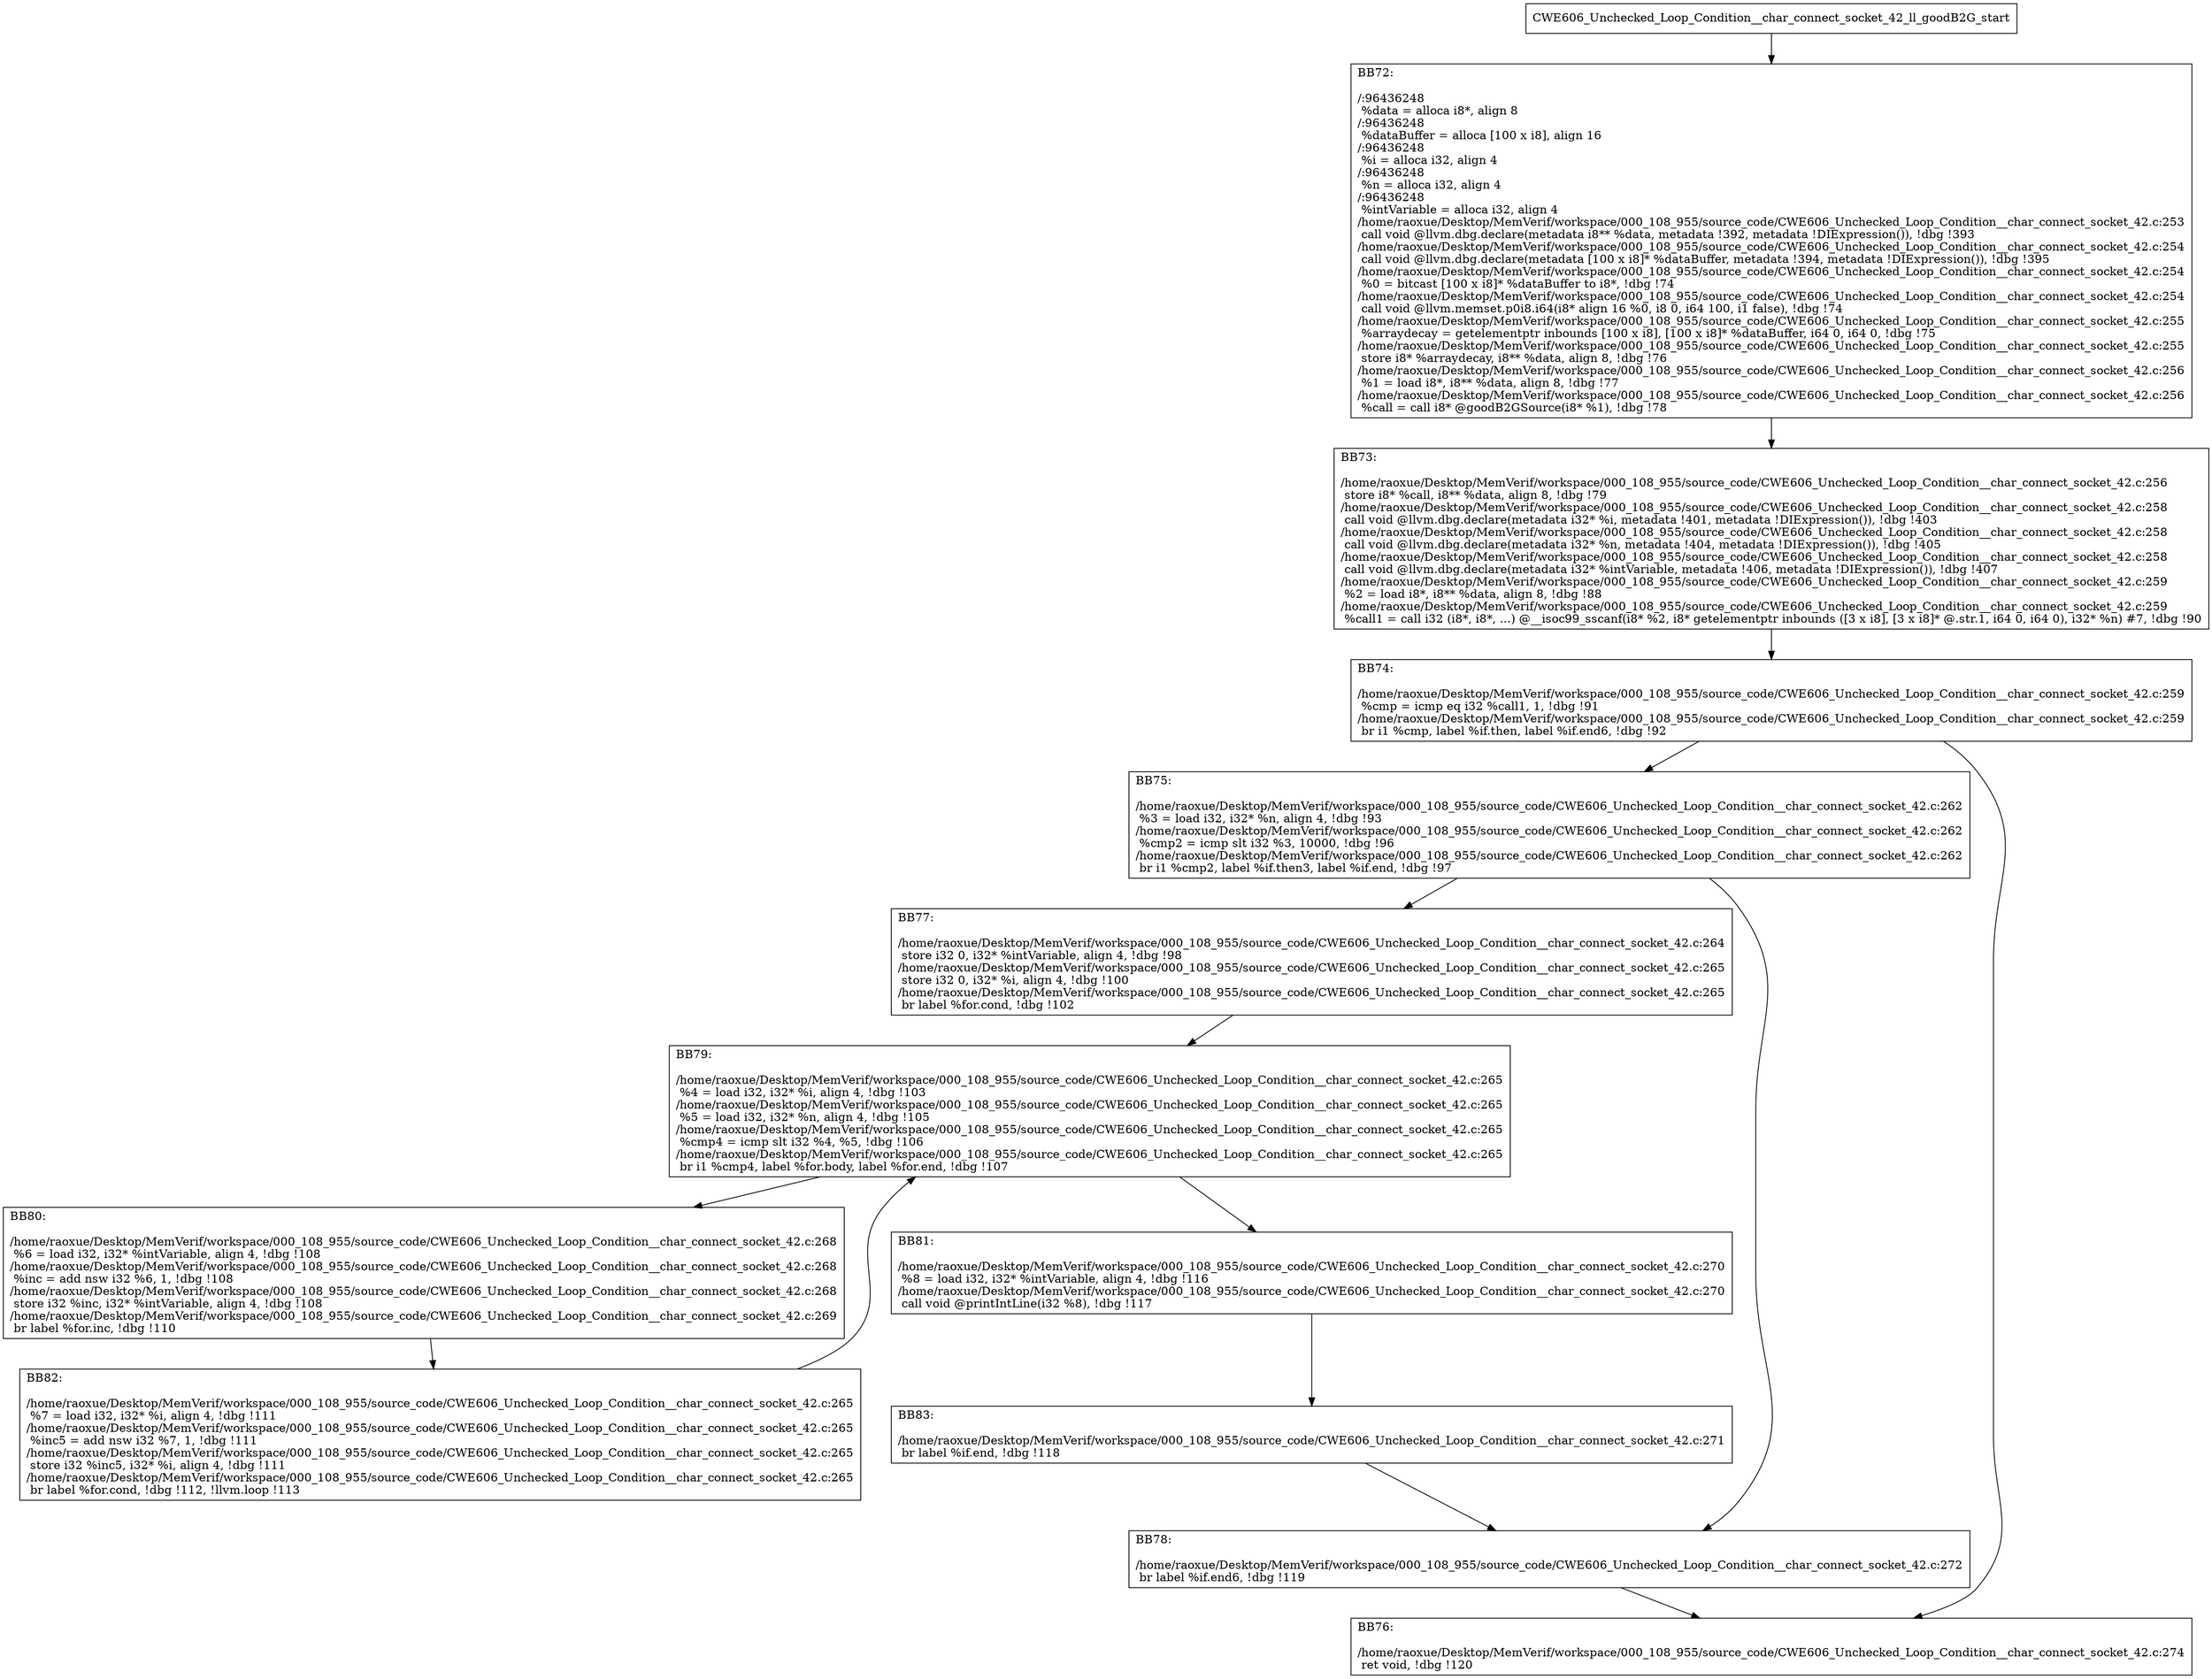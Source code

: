 digraph "CFG for'CWE606_Unchecked_Loop_Condition__char_connect_socket_42_ll_goodB2G' function" {
	BBCWE606_Unchecked_Loop_Condition__char_connect_socket_42_ll_goodB2G_start[shape=record,label="{CWE606_Unchecked_Loop_Condition__char_connect_socket_42_ll_goodB2G_start}"];
	BBCWE606_Unchecked_Loop_Condition__char_connect_socket_42_ll_goodB2G_start-> CWE606_Unchecked_Loop_Condition__char_connect_socket_42_ll_goodB2GBB72;
	CWE606_Unchecked_Loop_Condition__char_connect_socket_42_ll_goodB2GBB72 [shape=record, label="{BB72:\l\l/:96436248\l
  %data = alloca i8*, align 8\l
/:96436248\l
  %dataBuffer = alloca [100 x i8], align 16\l
/:96436248\l
  %i = alloca i32, align 4\l
/:96436248\l
  %n = alloca i32, align 4\l
/:96436248\l
  %intVariable = alloca i32, align 4\l
/home/raoxue/Desktop/MemVerif/workspace/000_108_955/source_code/CWE606_Unchecked_Loop_Condition__char_connect_socket_42.c:253\l
  call void @llvm.dbg.declare(metadata i8** %data, metadata !392, metadata !DIExpression()), !dbg !393\l
/home/raoxue/Desktop/MemVerif/workspace/000_108_955/source_code/CWE606_Unchecked_Loop_Condition__char_connect_socket_42.c:254\l
  call void @llvm.dbg.declare(metadata [100 x i8]* %dataBuffer, metadata !394, metadata !DIExpression()), !dbg !395\l
/home/raoxue/Desktop/MemVerif/workspace/000_108_955/source_code/CWE606_Unchecked_Loop_Condition__char_connect_socket_42.c:254\l
  %0 = bitcast [100 x i8]* %dataBuffer to i8*, !dbg !74\l
/home/raoxue/Desktop/MemVerif/workspace/000_108_955/source_code/CWE606_Unchecked_Loop_Condition__char_connect_socket_42.c:254\l
  call void @llvm.memset.p0i8.i64(i8* align 16 %0, i8 0, i64 100, i1 false), !dbg !74\l
/home/raoxue/Desktop/MemVerif/workspace/000_108_955/source_code/CWE606_Unchecked_Loop_Condition__char_connect_socket_42.c:255\l
  %arraydecay = getelementptr inbounds [100 x i8], [100 x i8]* %dataBuffer, i64 0, i64 0, !dbg !75\l
/home/raoxue/Desktop/MemVerif/workspace/000_108_955/source_code/CWE606_Unchecked_Loop_Condition__char_connect_socket_42.c:255\l
  store i8* %arraydecay, i8** %data, align 8, !dbg !76\l
/home/raoxue/Desktop/MemVerif/workspace/000_108_955/source_code/CWE606_Unchecked_Loop_Condition__char_connect_socket_42.c:256\l
  %1 = load i8*, i8** %data, align 8, !dbg !77\l
/home/raoxue/Desktop/MemVerif/workspace/000_108_955/source_code/CWE606_Unchecked_Loop_Condition__char_connect_socket_42.c:256\l
  %call = call i8* @goodB2GSource(i8* %1), !dbg !78\l
}"];
	CWE606_Unchecked_Loop_Condition__char_connect_socket_42_ll_goodB2GBB72-> CWE606_Unchecked_Loop_Condition__char_connect_socket_42_ll_goodB2GBB73;
	CWE606_Unchecked_Loop_Condition__char_connect_socket_42_ll_goodB2GBB73 [shape=record, label="{BB73:\l\l/home/raoxue/Desktop/MemVerif/workspace/000_108_955/source_code/CWE606_Unchecked_Loop_Condition__char_connect_socket_42.c:256\l
  store i8* %call, i8** %data, align 8, !dbg !79\l
/home/raoxue/Desktop/MemVerif/workspace/000_108_955/source_code/CWE606_Unchecked_Loop_Condition__char_connect_socket_42.c:258\l
  call void @llvm.dbg.declare(metadata i32* %i, metadata !401, metadata !DIExpression()), !dbg !403\l
/home/raoxue/Desktop/MemVerif/workspace/000_108_955/source_code/CWE606_Unchecked_Loop_Condition__char_connect_socket_42.c:258\l
  call void @llvm.dbg.declare(metadata i32* %n, metadata !404, metadata !DIExpression()), !dbg !405\l
/home/raoxue/Desktop/MemVerif/workspace/000_108_955/source_code/CWE606_Unchecked_Loop_Condition__char_connect_socket_42.c:258\l
  call void @llvm.dbg.declare(metadata i32* %intVariable, metadata !406, metadata !DIExpression()), !dbg !407\l
/home/raoxue/Desktop/MemVerif/workspace/000_108_955/source_code/CWE606_Unchecked_Loop_Condition__char_connect_socket_42.c:259\l
  %2 = load i8*, i8** %data, align 8, !dbg !88\l
/home/raoxue/Desktop/MemVerif/workspace/000_108_955/source_code/CWE606_Unchecked_Loop_Condition__char_connect_socket_42.c:259\l
  %call1 = call i32 (i8*, i8*, ...) @__isoc99_sscanf(i8* %2, i8* getelementptr inbounds ([3 x i8], [3 x i8]* @.str.1, i64 0, i64 0), i32* %n) #7, !dbg !90\l
}"];
	CWE606_Unchecked_Loop_Condition__char_connect_socket_42_ll_goodB2GBB73-> CWE606_Unchecked_Loop_Condition__char_connect_socket_42_ll_goodB2GBB74;
	CWE606_Unchecked_Loop_Condition__char_connect_socket_42_ll_goodB2GBB74 [shape=record, label="{BB74:\l\l/home/raoxue/Desktop/MemVerif/workspace/000_108_955/source_code/CWE606_Unchecked_Loop_Condition__char_connect_socket_42.c:259\l
  %cmp = icmp eq i32 %call1, 1, !dbg !91\l
/home/raoxue/Desktop/MemVerif/workspace/000_108_955/source_code/CWE606_Unchecked_Loop_Condition__char_connect_socket_42.c:259\l
  br i1 %cmp, label %if.then, label %if.end6, !dbg !92\l
}"];
	CWE606_Unchecked_Loop_Condition__char_connect_socket_42_ll_goodB2GBB74-> CWE606_Unchecked_Loop_Condition__char_connect_socket_42_ll_goodB2GBB75;
	CWE606_Unchecked_Loop_Condition__char_connect_socket_42_ll_goodB2GBB74-> CWE606_Unchecked_Loop_Condition__char_connect_socket_42_ll_goodB2GBB76;
	CWE606_Unchecked_Loop_Condition__char_connect_socket_42_ll_goodB2GBB75 [shape=record, label="{BB75:\l\l/home/raoxue/Desktop/MemVerif/workspace/000_108_955/source_code/CWE606_Unchecked_Loop_Condition__char_connect_socket_42.c:262\l
  %3 = load i32, i32* %n, align 4, !dbg !93\l
/home/raoxue/Desktop/MemVerif/workspace/000_108_955/source_code/CWE606_Unchecked_Loop_Condition__char_connect_socket_42.c:262\l
  %cmp2 = icmp slt i32 %3, 10000, !dbg !96\l
/home/raoxue/Desktop/MemVerif/workspace/000_108_955/source_code/CWE606_Unchecked_Loop_Condition__char_connect_socket_42.c:262\l
  br i1 %cmp2, label %if.then3, label %if.end, !dbg !97\l
}"];
	CWE606_Unchecked_Loop_Condition__char_connect_socket_42_ll_goodB2GBB75-> CWE606_Unchecked_Loop_Condition__char_connect_socket_42_ll_goodB2GBB77;
	CWE606_Unchecked_Loop_Condition__char_connect_socket_42_ll_goodB2GBB75-> CWE606_Unchecked_Loop_Condition__char_connect_socket_42_ll_goodB2GBB78;
	CWE606_Unchecked_Loop_Condition__char_connect_socket_42_ll_goodB2GBB77 [shape=record, label="{BB77:\l\l/home/raoxue/Desktop/MemVerif/workspace/000_108_955/source_code/CWE606_Unchecked_Loop_Condition__char_connect_socket_42.c:264\l
  store i32 0, i32* %intVariable, align 4, !dbg !98\l
/home/raoxue/Desktop/MemVerif/workspace/000_108_955/source_code/CWE606_Unchecked_Loop_Condition__char_connect_socket_42.c:265\l
  store i32 0, i32* %i, align 4, !dbg !100\l
/home/raoxue/Desktop/MemVerif/workspace/000_108_955/source_code/CWE606_Unchecked_Loop_Condition__char_connect_socket_42.c:265\l
  br label %for.cond, !dbg !102\l
}"];
	CWE606_Unchecked_Loop_Condition__char_connect_socket_42_ll_goodB2GBB77-> CWE606_Unchecked_Loop_Condition__char_connect_socket_42_ll_goodB2GBB79;
	CWE606_Unchecked_Loop_Condition__char_connect_socket_42_ll_goodB2GBB79 [shape=record, label="{BB79:\l\l/home/raoxue/Desktop/MemVerif/workspace/000_108_955/source_code/CWE606_Unchecked_Loop_Condition__char_connect_socket_42.c:265\l
  %4 = load i32, i32* %i, align 4, !dbg !103\l
/home/raoxue/Desktop/MemVerif/workspace/000_108_955/source_code/CWE606_Unchecked_Loop_Condition__char_connect_socket_42.c:265\l
  %5 = load i32, i32* %n, align 4, !dbg !105\l
/home/raoxue/Desktop/MemVerif/workspace/000_108_955/source_code/CWE606_Unchecked_Loop_Condition__char_connect_socket_42.c:265\l
  %cmp4 = icmp slt i32 %4, %5, !dbg !106\l
/home/raoxue/Desktop/MemVerif/workspace/000_108_955/source_code/CWE606_Unchecked_Loop_Condition__char_connect_socket_42.c:265\l
  br i1 %cmp4, label %for.body, label %for.end, !dbg !107\l
}"];
	CWE606_Unchecked_Loop_Condition__char_connect_socket_42_ll_goodB2GBB79-> CWE606_Unchecked_Loop_Condition__char_connect_socket_42_ll_goodB2GBB80;
	CWE606_Unchecked_Loop_Condition__char_connect_socket_42_ll_goodB2GBB79-> CWE606_Unchecked_Loop_Condition__char_connect_socket_42_ll_goodB2GBB81;
	CWE606_Unchecked_Loop_Condition__char_connect_socket_42_ll_goodB2GBB80 [shape=record, label="{BB80:\l\l/home/raoxue/Desktop/MemVerif/workspace/000_108_955/source_code/CWE606_Unchecked_Loop_Condition__char_connect_socket_42.c:268\l
  %6 = load i32, i32* %intVariable, align 4, !dbg !108\l
/home/raoxue/Desktop/MemVerif/workspace/000_108_955/source_code/CWE606_Unchecked_Loop_Condition__char_connect_socket_42.c:268\l
  %inc = add nsw i32 %6, 1, !dbg !108\l
/home/raoxue/Desktop/MemVerif/workspace/000_108_955/source_code/CWE606_Unchecked_Loop_Condition__char_connect_socket_42.c:268\l
  store i32 %inc, i32* %intVariable, align 4, !dbg !108\l
/home/raoxue/Desktop/MemVerif/workspace/000_108_955/source_code/CWE606_Unchecked_Loop_Condition__char_connect_socket_42.c:269\l
  br label %for.inc, !dbg !110\l
}"];
	CWE606_Unchecked_Loop_Condition__char_connect_socket_42_ll_goodB2GBB80-> CWE606_Unchecked_Loop_Condition__char_connect_socket_42_ll_goodB2GBB82;
	CWE606_Unchecked_Loop_Condition__char_connect_socket_42_ll_goodB2GBB82 [shape=record, label="{BB82:\l\l/home/raoxue/Desktop/MemVerif/workspace/000_108_955/source_code/CWE606_Unchecked_Loop_Condition__char_connect_socket_42.c:265\l
  %7 = load i32, i32* %i, align 4, !dbg !111\l
/home/raoxue/Desktop/MemVerif/workspace/000_108_955/source_code/CWE606_Unchecked_Loop_Condition__char_connect_socket_42.c:265\l
  %inc5 = add nsw i32 %7, 1, !dbg !111\l
/home/raoxue/Desktop/MemVerif/workspace/000_108_955/source_code/CWE606_Unchecked_Loop_Condition__char_connect_socket_42.c:265\l
  store i32 %inc5, i32* %i, align 4, !dbg !111\l
/home/raoxue/Desktop/MemVerif/workspace/000_108_955/source_code/CWE606_Unchecked_Loop_Condition__char_connect_socket_42.c:265\l
  br label %for.cond, !dbg !112, !llvm.loop !113\l
}"];
	CWE606_Unchecked_Loop_Condition__char_connect_socket_42_ll_goodB2GBB82-> CWE606_Unchecked_Loop_Condition__char_connect_socket_42_ll_goodB2GBB79;
	CWE606_Unchecked_Loop_Condition__char_connect_socket_42_ll_goodB2GBB81 [shape=record, label="{BB81:\l\l/home/raoxue/Desktop/MemVerif/workspace/000_108_955/source_code/CWE606_Unchecked_Loop_Condition__char_connect_socket_42.c:270\l
  %8 = load i32, i32* %intVariable, align 4, !dbg !116\l
/home/raoxue/Desktop/MemVerif/workspace/000_108_955/source_code/CWE606_Unchecked_Loop_Condition__char_connect_socket_42.c:270\l
  call void @printIntLine(i32 %8), !dbg !117\l
}"];
	CWE606_Unchecked_Loop_Condition__char_connect_socket_42_ll_goodB2GBB81-> CWE606_Unchecked_Loop_Condition__char_connect_socket_42_ll_goodB2GBB83;
	CWE606_Unchecked_Loop_Condition__char_connect_socket_42_ll_goodB2GBB83 [shape=record, label="{BB83:\l\l/home/raoxue/Desktop/MemVerif/workspace/000_108_955/source_code/CWE606_Unchecked_Loop_Condition__char_connect_socket_42.c:271\l
  br label %if.end, !dbg !118\l
}"];
	CWE606_Unchecked_Loop_Condition__char_connect_socket_42_ll_goodB2GBB83-> CWE606_Unchecked_Loop_Condition__char_connect_socket_42_ll_goodB2GBB78;
	CWE606_Unchecked_Loop_Condition__char_connect_socket_42_ll_goodB2GBB78 [shape=record, label="{BB78:\l\l/home/raoxue/Desktop/MemVerif/workspace/000_108_955/source_code/CWE606_Unchecked_Loop_Condition__char_connect_socket_42.c:272\l
  br label %if.end6, !dbg !119\l
}"];
	CWE606_Unchecked_Loop_Condition__char_connect_socket_42_ll_goodB2GBB78-> CWE606_Unchecked_Loop_Condition__char_connect_socket_42_ll_goodB2GBB76;
	CWE606_Unchecked_Loop_Condition__char_connect_socket_42_ll_goodB2GBB76 [shape=record, label="{BB76:\l\l/home/raoxue/Desktop/MemVerif/workspace/000_108_955/source_code/CWE606_Unchecked_Loop_Condition__char_connect_socket_42.c:274\l
  ret void, !dbg !120\l
}"];
}
